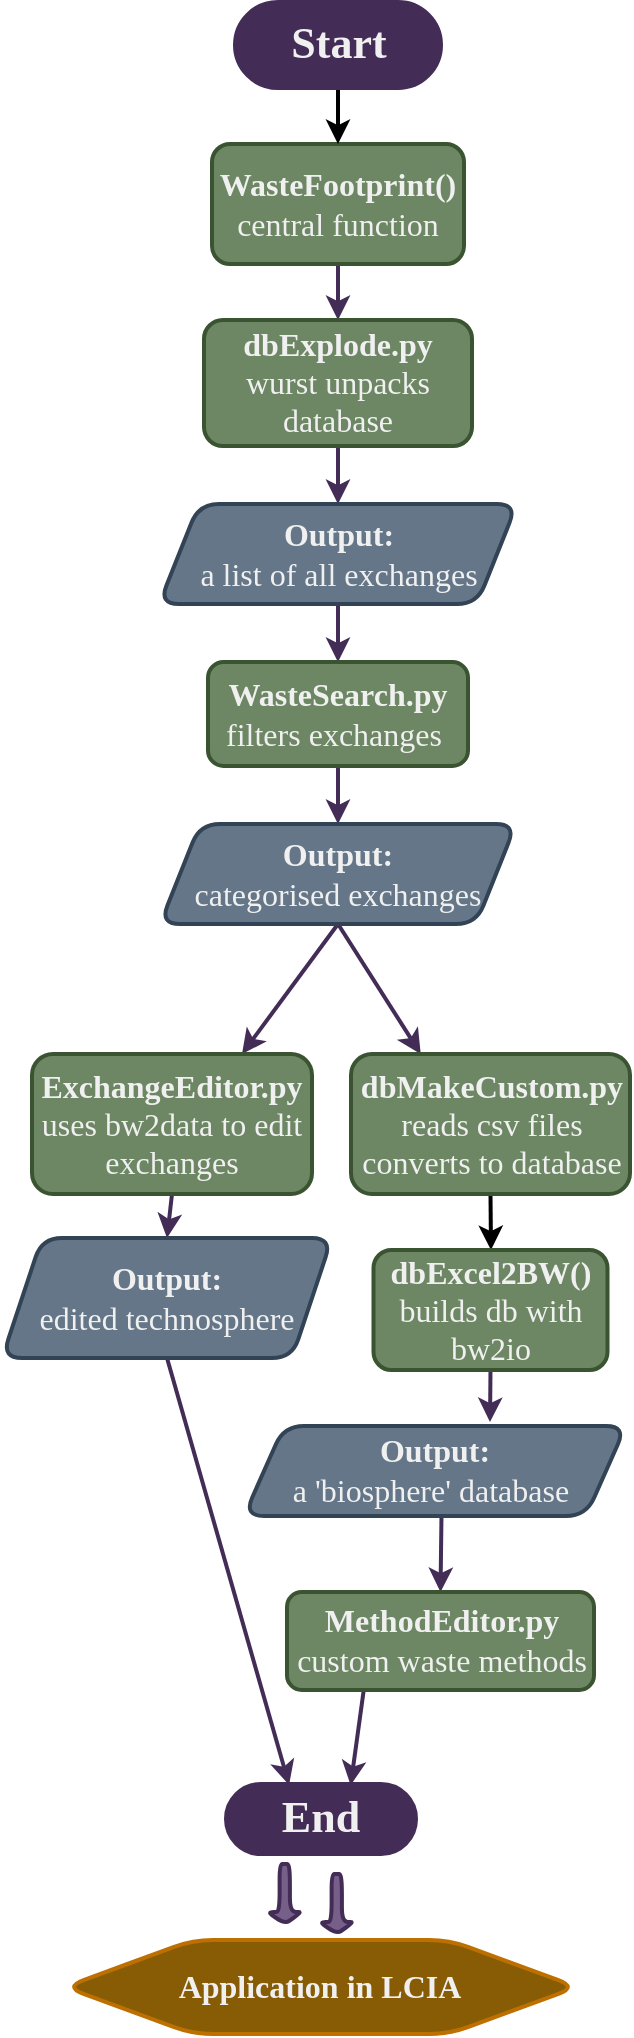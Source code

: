 <mxfile version="20.8.16" type="device"><diagram id="Ynv9TW57A_w1j0mWBJq0" name="Page-1"><mxGraphModel dx="1366" dy="829" grid="0" gridSize="10" guides="1" tooltips="1" connect="1" arrows="1" fold="1" page="1" pageScale="1" pageWidth="380" pageHeight="1035" background="none" math="0" shadow="0"><root><mxCell id="0"/><mxCell id="1" parent="0"/><mxCell id="21" value="" style="edgeStyle=none;html=1;rounded=1;snapToPoint=1;comic=0;fillColor=#76608a;strokeColor=#432D57;labelBackgroundColor=none;strokeWidth=2;spacing=1;fontFamily=Lucida Console;fontSize=16;align=center;verticalAlign=middle;spacingTop=1;spacingLeft=2;spacingRight=2;spacingBottom=2;fontColor=#F0F0F0;shadow=0;backgroundOutline=0;sketchStyle=comic;fontStyle=0" parent="1" source="14" target="20" edge="1"><mxGeometry relative="1" as="geometry"/></mxCell><mxCell id="14" value="&lt;span style=&quot;font-size: 16px;&quot;&gt;&lt;b&gt;WasteFootprint()&lt;br style=&quot;font-size: 16px;&quot;&gt;&lt;/b&gt;&lt;/span&gt;&lt;font style=&quot;font-size: 16px;&quot;&gt;central function&lt;/font&gt;" style="html=1;rounded=1;snapToPoint=1;comic=0;fillColor=#6d8764;strokeColor=#3A5431;fontColor=#F0F0F0;labelBackgroundColor=none;strokeWidth=2;spacing=1;fontFamily=Lucida Console;fontSize=16;whiteSpace=wrap;align=center;verticalAlign=middle;spacingTop=1;spacingLeft=2;spacingRight=2;spacingBottom=2;shadow=0;backgroundOutline=0;sketchStyle=comic;fontStyle=0" parent="1" vertex="1"><mxGeometry x="108" y="81" width="126" height="60" as="geometry"/></mxCell><mxCell id="25" value="" style="edgeStyle=none;html=1;rounded=1;snapToPoint=1;comic=0;fillColor=#76608a;strokeColor=#432D57;labelBackgroundColor=none;strokeWidth=2;spacing=1;fontFamily=Lucida Console;fontSize=16;align=center;verticalAlign=middle;spacingTop=1;spacingLeft=2;spacingRight=2;spacingBottom=2;fontColor=#F0F0F0;shadow=0;backgroundOutline=0;sketchStyle=comic;fontStyle=0" parent="1" source="20" target="24" edge="1"><mxGeometry relative="1" as="geometry"/></mxCell><mxCell id="20" value="&lt;span style=&quot;font-size: 16px;&quot;&gt;&lt;b style=&quot;font-size: 16px;&quot;&gt;&lt;font style=&quot;font-size: 16px;&quot;&gt;dbExplode.py&lt;br style=&quot;font-size: 16px;&quot;&gt;&lt;/font&gt;&lt;/b&gt;&lt;/span&gt;&lt;font style=&quot;font-size: 16px;&quot;&gt;&amp;nbsp;&lt;span style=&quot;font-size: 16px;&quot;&gt;wurst&lt;/span&gt;&amp;nbsp;unpacks&amp;nbsp; database&lt;/font&gt;" style="html=1;rounded=1;snapToPoint=1;comic=0;fillColor=#6d8764;strokeColor=#3A5431;fontColor=#F0F0F0;labelBackgroundColor=none;strokeWidth=2;spacing=1;fontFamily=Lucida Console;fontSize=16;whiteSpace=wrap;align=center;verticalAlign=middle;spacingTop=1;spacingLeft=2;spacingRight=2;spacingBottom=2;shadow=0;backgroundOutline=0;sketchStyle=comic;fontStyle=0" parent="1" vertex="1"><mxGeometry x="104" y="169" width="134" height="63" as="geometry"/></mxCell><mxCell id="27" value="" style="edgeStyle=none;html=1;rounded=1;snapToPoint=1;comic=0;fillColor=#76608a;strokeColor=#432D57;labelBackgroundColor=none;strokeWidth=2;spacing=1;fontFamily=Lucida Console;fontSize=16;align=center;verticalAlign=middle;spacingTop=1;spacingLeft=2;spacingRight=2;spacingBottom=2;fontColor=#F0F0F0;shadow=0;backgroundOutline=0;sketchStyle=comic;fontStyle=0" parent="1" source="24" target="26" edge="1"><mxGeometry relative="1" as="geometry"/></mxCell><mxCell id="24" value="&lt;b style=&quot;font-size: 16px;&quot;&gt;Output:&lt;/b&gt;&lt;br style=&quot;font-size: 16px;&quot;&gt;&lt;font style=&quot;font-size: 16px;&quot;&gt;a list of all exchanges&lt;br style=&quot;font-size: 16px;&quot;&gt;&lt;/font&gt;" style="shape=parallelogram;perimeter=parallelogramPerimeter;html=1;fixedSize=1;rounded=1;snapToPoint=1;comic=0;fillColor=#647687;strokeColor=#314354;fontColor=#F0F0F0;labelBackgroundColor=none;strokeWidth=2;spacing=1;fontFamily=Lucida Console;fontSize=16;whiteSpace=wrap;align=center;verticalAlign=middle;spacingTop=1;spacingLeft=2;spacingRight=2;spacingBottom=2;shadow=0;backgroundOutline=0;sketchStyle=comic;fontStyle=0" parent="1" vertex="1"><mxGeometry x="81.5" y="261" width="179" height="50" as="geometry"/></mxCell><mxCell id="31" value="" style="edgeStyle=none;html=1;rounded=1;snapToPoint=1;comic=0;fillColor=#76608a;strokeColor=#432D57;labelBackgroundColor=none;strokeWidth=2;spacing=1;fontFamily=Lucida Console;fontSize=16;align=center;verticalAlign=middle;spacingTop=1;spacingLeft=2;spacingRight=2;spacingBottom=2;fontColor=#F0F0F0;shadow=0;backgroundOutline=0;sketchStyle=comic;fontStyle=0" parent="1" source="26" target="30" edge="1"><mxGeometry relative="1" as="geometry"/></mxCell><mxCell id="26" value="&lt;font style=&quot;font-size: 16px;&quot;&gt;&lt;b style=&quot;font-size: 16px;&quot;&gt;WasteSearch.py&lt;/b&gt;&lt;br style=&quot;font-size: 16px;&quot;&gt;&lt;/font&gt;&lt;font style=&quot;font-size: 16px;&quot;&gt;&amp;nbsp;filters exchanges&amp;nbsp;&amp;nbsp;&lt;/font&gt;" style="html=1;rounded=1;snapToPoint=1;comic=0;fillColor=#6d8764;strokeColor=#3A5431;fontColor=#F0F0F0;labelBackgroundColor=none;strokeWidth=2;spacing=1;fontFamily=Lucida Console;fontSize=16;whiteSpace=wrap;align=center;verticalAlign=middle;spacingTop=1;spacingLeft=2;spacingRight=2;spacingBottom=2;shadow=0;backgroundOutline=0;sketchStyle=comic;fontStyle=0" parent="1" vertex="1"><mxGeometry x="106" y="340" width="130" height="52" as="geometry"/></mxCell><mxCell id="56" style="edgeStyle=none;html=1;entryX=0.25;entryY=0;entryDx=0;entryDy=0;fontSize=16;rounded=1;snapToPoint=1;comic=0;fillColor=#76608a;strokeColor=#432D57;labelBackgroundColor=none;strokeWidth=2;spacing=1;fontFamily=Lucida Console;align=center;verticalAlign=middle;spacingTop=1;spacingLeft=2;spacingRight=2;spacingBottom=2;fontColor=#F0F0F0;shadow=0;backgroundOutline=0;sketchStyle=comic;fontStyle=0" parent="1" source="30" target="34" edge="1"><mxGeometry relative="1" as="geometry"/></mxCell><mxCell id="57" style="edgeStyle=none;html=1;fontSize=16;rounded=1;snapToPoint=1;comic=0;fillColor=#76608a;strokeColor=#432D57;labelBackgroundColor=none;strokeWidth=2;spacing=1;fontFamily=Lucida Console;align=center;verticalAlign=middle;spacingTop=1;spacingLeft=2;spacingRight=2;spacingBottom=2;fontColor=#F0F0F0;shadow=0;backgroundOutline=0;sketchStyle=comic;fontStyle=0" parent="1" source="30" target="44" edge="1"><mxGeometry relative="1" as="geometry"/></mxCell><mxCell id="30" value="&lt;b style=&quot;font-size: 16px;&quot;&gt;Output:&lt;/b&gt;&lt;font style=&quot;font-size: 16px;&quot;&gt;&lt;br style=&quot;font-size: 16px;&quot;&gt;categorised exchanges&lt;br style=&quot;font-size: 16px;&quot;&gt;&lt;/font&gt;" style="shape=parallelogram;perimeter=parallelogramPerimeter;html=1;fixedSize=1;rounded=1;snapToPoint=1;comic=0;fillColor=#647687;strokeColor=#314354;fontColor=#F0F0F0;labelBackgroundColor=none;strokeWidth=2;spacing=1;fontFamily=Lucida Console;fontSize=16;whiteSpace=wrap;align=center;verticalAlign=middle;spacingTop=1;spacingLeft=2;spacingRight=2;spacingBottom=2;shadow=0;backgroundOutline=0;sketchStyle=comic;fontStyle=0" parent="1" vertex="1"><mxGeometry x="82" y="421" width="178" height="50" as="geometry"/></mxCell><mxCell id="68" value="" style="edgeStyle=none;html=1;fontSize=16;align=center;verticalAlign=middle;spacingTop=1;spacing=1;spacingLeft=2;spacingRight=2;spacingBottom=2;rounded=1;fontColor=#F0F0F0;shadow=0;backgroundOutline=0;sketchStyle=comic;exitX=0.5;exitY=1;exitDx=0;exitDy=0;strokeWidth=2;movable=1;resizable=1;rotatable=1;deletable=1;editable=1;connectable=1;fontStyle=0" parent="1" source="34" target="40" edge="1"><mxGeometry relative="1" as="geometry"><mxPoint x="220.25" y="606" as="sourcePoint"/><mxPoint x="222.224" y="633.1" as="targetPoint"/></mxGeometry></mxCell><mxCell id="34" value="&lt;b style=&quot;font-size: 16px;&quot;&gt;dbMakeCustom.py&lt;br style=&quot;font-size: 16px;&quot;&gt;&lt;/b&gt;&lt;span style=&quot;font-size: 16px;&quot;&gt;&lt;font style=&quot;font-size: 16px;&quot;&gt;reads csv files converts to database&lt;/font&gt;&lt;br style=&quot;font-size: 16px;&quot;&gt;&lt;/span&gt;" style="movable=1;resizable=1;rotatable=1;deletable=1;editable=1;connectable=1;html=1;rounded=1;snapToPoint=1;comic=0;fillColor=#6d8764;strokeColor=#3A5431;fontColor=#F0F0F0;labelBackgroundColor=none;strokeWidth=2;spacing=1;fontFamily=Lucida Console;fontSize=16;whiteSpace=wrap;align=center;verticalAlign=middle;spacingTop=1;spacingLeft=2;spacingRight=2;spacingBottom=2;shadow=0;backgroundOutline=0;sketchStyle=comic;fontStyle=0" parent="1" vertex="1"><mxGeometry x="177.5" y="536" width="139.5" height="70" as="geometry"/></mxCell><mxCell id="43" value="" style="edgeStyle=none;html=1;rounded=1;snapToPoint=1;comic=0;fillColor=#76608a;strokeColor=#432D57;labelBackgroundColor=none;strokeWidth=2;spacing=1;fontFamily=Lucida Console;fontSize=16;align=center;verticalAlign=middle;spacingTop=1;spacingLeft=2;spacingRight=2;spacingBottom=2;fontColor=#F0F0F0;shadow=0;backgroundOutline=0;sketchStyle=comic;exitX=0.5;exitY=1;exitDx=0;exitDy=0;fontStyle=0" parent="1" source="40" edge="1"><mxGeometry relative="1" as="geometry"><mxPoint x="247" y="720" as="targetPoint"/></mxGeometry></mxCell><mxCell id="40" value="&lt;span style=&quot;font-size: 16px;&quot;&gt;&lt;b&gt;dbExcel2BW()&lt;/b&gt;&lt;/span&gt;&lt;br style=&quot;font-size: 16px;&quot;&gt;&lt;font style=&quot;font-size: 16px;&quot;&gt;builds db with bw2io&lt;/font&gt;" style="html=1;rounded=1;snapToPoint=1;comic=0;fillColor=#6d8764;strokeColor=#3A5431;fontColor=#F0F0F0;labelBackgroundColor=none;strokeWidth=2;spacing=1;fontFamily=Lucida Console;fontSize=16;whiteSpace=wrap;align=center;verticalAlign=middle;spacingTop=1;spacingLeft=2;spacingRight=2;spacingBottom=2;shadow=0;backgroundOutline=0;sketchStyle=comic;fontStyle=0" parent="1" vertex="1"><mxGeometry x="188.75" y="634" width="117" height="60" as="geometry"/></mxCell><mxCell id="54" value="" style="edgeStyle=none;html=1;entryX=0.5;entryY=0;entryDx=0;entryDy=0;rounded=1;snapToPoint=1;comic=0;fillColor=#76608a;strokeColor=#432D57;labelBackgroundColor=none;strokeWidth=2;spacing=1;fontFamily=Lucida Console;fontSize=16;align=center;verticalAlign=middle;spacingTop=1;spacingLeft=2;spacingRight=2;spacingBottom=2;fontColor=#F0F0F0;shadow=0;backgroundOutline=0;sketchStyle=comic;exitX=0.517;exitY=0.995;exitDx=0;exitDy=0;exitPerimeter=0;fontStyle=0" parent="1" source="42" target="64" edge="1"><mxGeometry relative="1" as="geometry"><mxPoint x="274.5" y="856" as="targetPoint"/></mxGeometry></mxCell><mxCell id="42" value="&lt;b style=&quot;font-size: 16px;&quot;&gt;Output:&lt;br style=&quot;font-size: 16px;&quot;&gt;&lt;/b&gt;&lt;font style=&quot;font-size: 16px;&quot;&gt;a 'biosphere' database&amp;nbsp;&lt;/font&gt;" style="shape=parallelogram;perimeter=parallelogramPerimeter;html=1;fixedSize=1;rounded=1;snapToPoint=1;comic=0;fillColor=#647687;strokeColor=#314354;fontColor=#F0F0F0;labelBackgroundColor=none;strokeWidth=2;spacing=1;fontFamily=Lucida Console;fontSize=16;whiteSpace=wrap;align=center;verticalAlign=middle;spacingTop=1;spacingLeft=2;spacingRight=2;spacingBottom=2;shadow=0;backgroundOutline=0;sketchStyle=comic;fontStyle=0" parent="1" vertex="1"><mxGeometry x="124" y="722" width="191" height="45" as="geometry"/></mxCell><mxCell id="48" value="" style="edgeStyle=none;html=1;rounded=1;snapToPoint=1;comic=0;fillColor=#76608a;strokeColor=#432D57;labelBackgroundColor=none;strokeWidth=2;spacing=1;fontFamily=Lucida Console;fontSize=16;align=center;verticalAlign=middle;spacingTop=1;spacingLeft=2;spacingRight=2;spacingBottom=2;fontColor=#F0F0F0;shadow=0;backgroundOutline=0;sketchStyle=comic;fontStyle=0" parent="1" source="44" target="47" edge="1"><mxGeometry relative="1" as="geometry"/></mxCell><mxCell id="44" value="&lt;b style=&quot;font-size: 16px;&quot;&gt;ExchangeEditor.py&lt;/b&gt;&lt;span style=&quot;font-size: 16px;&quot;&gt;&lt;br style=&quot;font-size: 16px;&quot;&gt;&lt;/span&gt;&lt;font style=&quot;font-size: 16px;&quot;&gt;uses bw2data to edit exchanges&lt;/font&gt;" style="rounded=1;html=1;snapToPoint=1;comic=0;fillColor=#6d8764;strokeColor=#3A5431;fontColor=#F0F0F0;labelBackgroundColor=none;strokeWidth=2;spacing=1;fontFamily=Lucida Console;fontSize=16;whiteSpace=wrap;align=center;verticalAlign=middle;spacingTop=1;spacingLeft=2;spacingRight=2;spacingBottom=2;shadow=0;backgroundOutline=0;sketchStyle=comic;fontStyle=0" parent="1" vertex="1"><mxGeometry x="18" y="536" width="140" height="70" as="geometry"/></mxCell><mxCell id="55" value="" style="edgeStyle=none;html=1;rounded=1;snapToPoint=1;comic=0;fillColor=#76608a;strokeColor=#432D57;labelBackgroundColor=none;strokeWidth=2;spacing=1;fontFamily=Lucida Console;entryX=0.332;entryY=0.013;entryDx=0;entryDy=0;entryPerimeter=0;fontSize=16;align=center;verticalAlign=middle;spacingTop=1;spacingLeft=2;spacingRight=2;spacingBottom=2;fontColor=#F0F0F0;shadow=0;backgroundOutline=0;sketchStyle=comic;fontStyle=0" parent="1" source="47" target="51" edge="1"><mxGeometry relative="1" as="geometry"><mxPoint x="144" y="948" as="targetPoint"/></mxGeometry></mxCell><mxCell id="47" value="&lt;b style=&quot;font-size: 16px;&quot;&gt;Output:&lt;/b&gt;&lt;br style=&quot;font-size: 16px;&quot;&gt;&lt;div style=&quot;font-size: 16px;&quot;&gt;&lt;span style=&quot;font-size: 16px;&quot;&gt;&lt;font style=&quot;font-size: 16px;&quot;&gt;&amp;nbsp;edited technosphere&amp;nbsp;&lt;/font&gt;&lt;/span&gt;&lt;/div&gt;" style="shape=parallelogram;perimeter=parallelogramPerimeter;html=1;fixedSize=1;rounded=1;snapToPoint=1;comic=0;fillColor=#647687;strokeColor=#314354;fontColor=#F0F0F0;labelBackgroundColor=none;strokeWidth=2;spacing=1;fontFamily=Lucida Console;fontSize=16;whiteSpace=wrap;align=center;verticalAlign=middle;spacingTop=1;spacingLeft=2;spacingRight=2;spacingBottom=2;shadow=0;backgroundOutline=0;sketchStyle=comic;fontStyle=0" parent="1" vertex="1"><mxGeometry x="3" y="628" width="165" height="60" as="geometry"/></mxCell><mxCell id="51" value="&lt;b style=&quot;&quot;&gt;&lt;font style=&quot;font-size: 22px;&quot;&gt;End&lt;/font&gt;&lt;/b&gt;" style="html=1;dashed=0;whitespace=wrap;shape=mxgraph.dfd.start;rounded=1;snapToPoint=1;comic=0;fillColor=#432D57;strokeColor=#432D57;fontColor=#F0F0F0;labelBackgroundColor=none;strokeWidth=2;spacing=1;fontFamily=Lucida Console;fontSize=16;whiteSpace=wrap;align=center;verticalAlign=middle;spacingTop=1;spacingLeft=2;spacingRight=2;spacingBottom=2;shadow=0;backgroundOutline=0;sketchStyle=comic;fontStyle=0" parent="1" vertex="1"><mxGeometry x="115" y="901" width="95" height="35" as="geometry"/></mxCell><mxCell id="59" value="" style="shape=singleArrow;direction=south;html=1;fontSize=16;rounded=1;snapToPoint=1;comic=0;fillColor=#76608a;strokeColor=#432D57;fontColor=#F0F0F0;labelBackgroundColor=none;strokeWidth=2;spacing=1;fontFamily=Lucida Console;whiteSpace=wrap;align=center;verticalAlign=middle;spacingTop=1;spacingLeft=2;spacingRight=2;spacingBottom=2;shadow=0;backgroundOutline=0;sketchStyle=comic;fontStyle=0" parent="1" vertex="1"><mxGeometry x="135.82" y="941" width="17.12" height="30" as="geometry"/></mxCell><mxCell id="62" value="&lt;font style=&quot;font-size: 16px;&quot;&gt;&lt;b style=&quot;font-size: 16px;&quot;&gt;Application in&amp;nbsp;&lt;/b&gt;&lt;b style=&quot;font-size: 16px;&quot;&gt;LCIA&lt;/b&gt;&lt;/font&gt;&lt;font style=&quot;font-size: 16px;&quot;&gt;&lt;br style=&quot;font-size: 16px;&quot;&gt;&lt;/font&gt;" style="shape=hexagon;perimeter=hexagonPerimeter2;html=1;size=0.25;fontSize=16;labelBackgroundColor=none;rounded=1;snapToPoint=1;comic=0;fillColor=#875C05;strokeColor=#BD7000;fontColor=#F0F0F0;strokeWidth=2;spacing=1;fontFamily=Lucida Console;verticalAlign=middle;whiteSpace=wrap;align=center;spacingTop=1;spacingLeft=2;spacingRight=2;spacingBottom=2;shadow=0;backgroundOutline=0;sketchStyle=comic;fontStyle=0" parent="1" vertex="1"><mxGeometry x="34.38" y="979" width="256.24" height="47" as="geometry"/></mxCell><mxCell id="65" style="edgeStyle=none;html=1;entryX=0.656;entryY=0.017;entryDx=0;entryDy=0;entryPerimeter=0;fontSize=16;rounded=1;snapToPoint=1;comic=0;fillColor=#76608a;strokeColor=#432D57;labelBackgroundColor=none;strokeWidth=2;spacing=1;fontFamily=Lucida Console;exitX=0.25;exitY=1;exitDx=0;exitDy=0;align=center;verticalAlign=middle;spacingTop=1;spacingLeft=2;spacingRight=2;spacingBottom=2;fontColor=#F0F0F0;shadow=0;backgroundOutline=0;sketchStyle=comic;fontStyle=0" parent="1" source="64" target="51" edge="1"><mxGeometry relative="1" as="geometry"/></mxCell><mxCell id="64" value="&lt;span style=&quot;font-size: 16px;&quot;&gt;&lt;font style=&quot;font-size: 16px;&quot;&gt;&lt;b style=&quot;font-size: 16px;&quot;&gt;MethodEditor.py&lt;/b&gt;&lt;span style=&quot;font-size: 16px;&quot;&gt;&lt;br style=&quot;font-size: 16px;&quot;&gt;&lt;/span&gt;custom waste methods&lt;br style=&quot;font-size: 16px;&quot;&gt;&lt;/font&gt;&lt;/span&gt;" style="html=1;dashed=0;whitespace=wrap;labelBackgroundColor=none;fontSize=16;rounded=1;snapToPoint=1;comic=0;fillColor=#6d8764;strokeColor=#3A5431;fontColor=#F0F0F0;strokeWidth=2;spacing=1;fontFamily=Lucida Console;whiteSpace=wrap;align=center;verticalAlign=middle;spacingTop=1;spacingLeft=2;spacingRight=2;spacingBottom=2;shadow=0;backgroundOutline=0;sketchStyle=comic;fontStyle=0" parent="1" vertex="1"><mxGeometry x="145.5" y="805" width="153.5" height="49" as="geometry"/></mxCell><mxCell id="eWnoPjXooAndC6K8hpsd-65" value="" style="shape=singleArrow;direction=south;html=1;fontSize=16;rounded=1;snapToPoint=1;comic=0;fillColor=#76608a;strokeColor=#432D57;fontColor=#F0F0F0;labelBackgroundColor=none;strokeWidth=2;spacing=1;fontFamily=Lucida Console;whiteSpace=wrap;align=center;verticalAlign=middle;spacingTop=1;spacingLeft=2;spacingRight=2;spacingBottom=2;shadow=0;backgroundOutline=0;sketchStyle=comic;fontStyle=0" parent="1" vertex="1"><mxGeometry x="161.82" y="946" width="17.12" height="30" as="geometry"/></mxCell><mxCell id="67" value="" style="edgeStyle=none;html=1;fontSize=16;align=center;verticalAlign=middle;spacingTop=1;spacing=1;spacingLeft=2;spacingRight=2;spacingBottom=2;rounded=1;fontColor=#F0F0F0;shadow=0;backgroundOutline=0;sketchStyle=comic;strokeWidth=2;fontStyle=0" parent="1" source="66" target="14" edge="1"><mxGeometry relative="1" as="geometry"/></mxCell><mxCell id="66" value="&lt;b style=&quot;&quot;&gt;&lt;font style=&quot;font-size: 22px;&quot;&gt;Start&lt;/font&gt;&lt;br style=&quot;font-size: 16px;&quot;&gt;&lt;/b&gt;" style="html=1;dashed=0;whitespace=wrap;shape=mxgraph.dfd.start;rounded=1;snapToPoint=1;comic=0;fillColor=#432D57;strokeColor=#432D57;fontColor=#F0F0F0;labelBackgroundColor=none;strokeWidth=2;spacing=1;fontFamily=Lucida Console;fontSize=16;whiteSpace=wrap;align=center;verticalAlign=middle;spacingTop=1;spacingLeft=2;spacingRight=2;spacingBottom=2;shadow=0;backgroundOutline=0;sketchStyle=comic;fontStyle=0" parent="1" vertex="1"><mxGeometry x="119.5" y="10" width="103" height="43" as="geometry"/></mxCell></root></mxGraphModel></diagram></mxfile>
